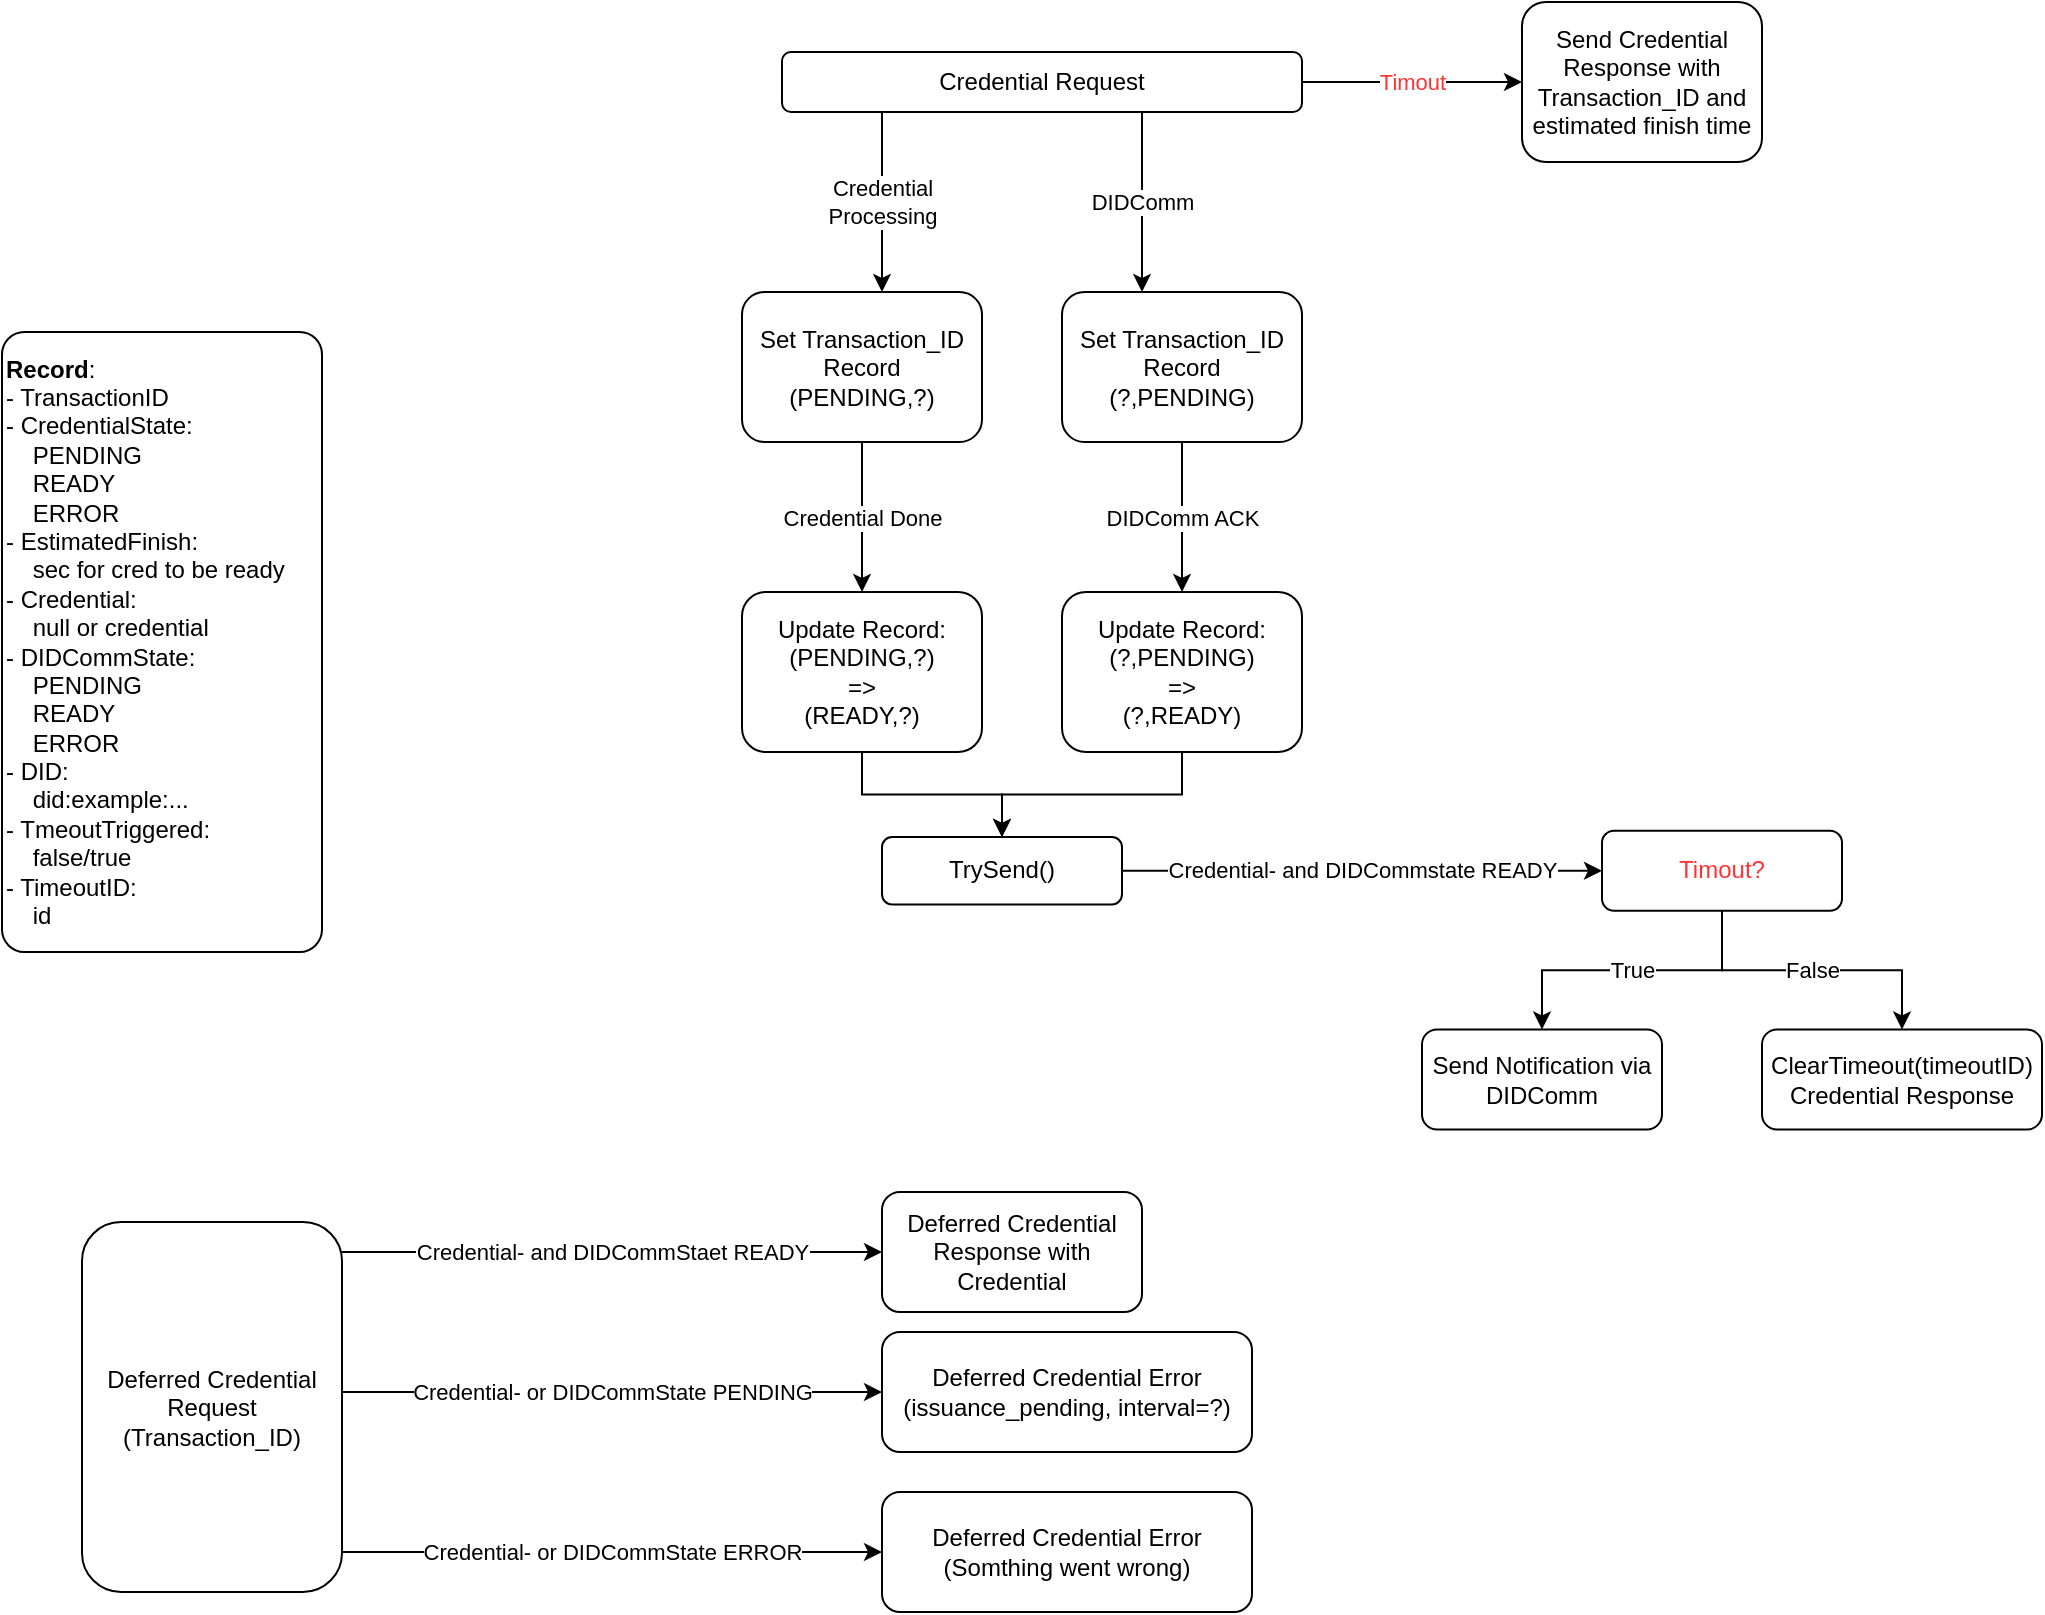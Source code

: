 <mxfile version="22.1.18" type="device">
  <diagram name="Seite-1" id="R79wlwKEMcs8Z8FNsgyE">
    <mxGraphModel dx="2261" dy="900" grid="1" gridSize="10" guides="1" tooltips="1" connect="1" arrows="1" fold="1" page="1" pageScale="1" pageWidth="827" pageHeight="1169" math="0" shadow="0">
      <root>
        <mxCell id="0" />
        <mxCell id="1" parent="0" />
        <mxCell id="-ZPo1rk-SbUIKT_IbPIJ-42" value="Timout" style="edgeStyle=orthogonalEdgeStyle;rounded=0;orthogonalLoop=1;jettySize=auto;html=1;fontColor=#FF3333;" edge="1" parent="1" source="-ZPo1rk-SbUIKT_IbPIJ-2" target="-ZPo1rk-SbUIKT_IbPIJ-40">
          <mxGeometry relative="1" as="geometry">
            <mxPoint x="490" y="55" as="targetPoint" />
          </mxGeometry>
        </mxCell>
        <mxCell id="-ZPo1rk-SbUIKT_IbPIJ-2" value="Credential Request" style="rounded=1;whiteSpace=wrap;html=1;" vertex="1" parent="1">
          <mxGeometry x="100" y="40" width="260" height="30" as="geometry" />
        </mxCell>
        <mxCell id="-ZPo1rk-SbUIKT_IbPIJ-8" value="False" style="edgeStyle=orthogonalEdgeStyle;rounded=0;orthogonalLoop=1;jettySize=auto;html=1;" edge="1" parent="1" source="-ZPo1rk-SbUIKT_IbPIJ-27" target="-ZPo1rk-SbUIKT_IbPIJ-9">
          <mxGeometry relative="1" as="geometry">
            <mxPoint x="420" y="388.75" as="sourcePoint" />
            <mxPoint x="420" y="183.75" as="targetPoint" />
          </mxGeometry>
        </mxCell>
        <mxCell id="-ZPo1rk-SbUIKT_IbPIJ-12" value="DIDComm" style="edgeStyle=orthogonalEdgeStyle;rounded=0;orthogonalLoop=1;jettySize=auto;html=1;" edge="1" parent="1" source="-ZPo1rk-SbUIKT_IbPIJ-2" target="-ZPo1rk-SbUIKT_IbPIJ-18">
          <mxGeometry relative="1" as="geometry">
            <mxPoint x="270" y="160" as="sourcePoint" />
            <Array as="points">
              <mxPoint x="280" y="110" />
              <mxPoint x="280" y="110" />
            </Array>
          </mxGeometry>
        </mxCell>
        <mxCell id="-ZPo1rk-SbUIKT_IbPIJ-14" value="Credential&lt;br&gt;Processing" style="edgeStyle=orthogonalEdgeStyle;rounded=0;orthogonalLoop=1;jettySize=auto;html=1;" edge="1" parent="1" source="-ZPo1rk-SbUIKT_IbPIJ-2" target="-ZPo1rk-SbUIKT_IbPIJ-11">
          <mxGeometry relative="1" as="geometry">
            <mxPoint x="190" y="160" as="sourcePoint" />
            <Array as="points">
              <mxPoint x="150" y="120" />
              <mxPoint x="150" y="120" />
            </Array>
          </mxGeometry>
        </mxCell>
        <mxCell id="-ZPo1rk-SbUIKT_IbPIJ-9" value="ClearTimeout(timeoutID)&lt;br&gt;Credential Response" style="rounded=1;whiteSpace=wrap;html=1;" vertex="1" parent="1">
          <mxGeometry x="590" y="528.75" width="140" height="50" as="geometry" />
        </mxCell>
        <mxCell id="-ZPo1rk-SbUIKT_IbPIJ-11" value="Set Transaction_ID Record&lt;br&gt;(PENDING,?)" style="rounded=1;whiteSpace=wrap;html=1;" vertex="1" parent="1">
          <mxGeometry x="80" y="160" width="120" height="75" as="geometry" />
        </mxCell>
        <mxCell id="-ZPo1rk-SbUIKT_IbPIJ-22" value="Credential Done" style="edgeStyle=orthogonalEdgeStyle;rounded=0;orthogonalLoop=1;jettySize=auto;html=1;" edge="1" parent="1" source="-ZPo1rk-SbUIKT_IbPIJ-11" target="-ZPo1rk-SbUIKT_IbPIJ-23">
          <mxGeometry relative="1" as="geometry">
            <mxPoint x="100" y="500" as="targetPoint" />
            <mxPoint x="80" y="380" as="sourcePoint" />
          </mxGeometry>
        </mxCell>
        <mxCell id="-ZPo1rk-SbUIKT_IbPIJ-25" value="DIDComm ACK" style="edgeStyle=orthogonalEdgeStyle;rounded=0;orthogonalLoop=1;jettySize=auto;html=1;" edge="1" parent="1" source="-ZPo1rk-SbUIKT_IbPIJ-18" target="-ZPo1rk-SbUIKT_IbPIJ-24">
          <mxGeometry relative="1" as="geometry">
            <mxPoint x="220" y="390" as="sourcePoint" />
          </mxGeometry>
        </mxCell>
        <mxCell id="-ZPo1rk-SbUIKT_IbPIJ-15" value="&lt;b&gt;Record&lt;/b&gt;:&lt;br&gt;- TransactionID&lt;br&gt;- CredentialState:&lt;br&gt;&lt;span style=&quot;&quot;&gt;&lt;span style=&quot;white-space: pre;&quot;&gt;&amp;nbsp;&amp;nbsp;&amp;nbsp;&amp;nbsp;&lt;/span&gt;&lt;/span&gt;PENDING&lt;br&gt;&lt;span style=&quot;&quot;&gt;&lt;span style=&quot;white-space: pre;&quot;&gt;&amp;nbsp;&amp;nbsp;&amp;nbsp;&amp;nbsp;&lt;/span&gt;&lt;/span&gt;READY&lt;br&gt;&lt;span style=&quot;&quot;&gt;&lt;span style=&quot;white-space: pre;&quot;&gt;&amp;nbsp;&amp;nbsp;&amp;nbsp;&amp;nbsp;&lt;/span&gt;&lt;/span&gt;ERROR&lt;br&gt;- EstimatedFinish:&lt;br&gt;&amp;nbsp; &amp;nbsp; sec for cred to be ready&lt;br&gt;- Credential:&lt;br&gt;&amp;nbsp; &amp;nbsp; null or credential&lt;br&gt;- DIDCommState:&lt;br&gt;&lt;span style=&quot;&quot;&gt;&lt;span style=&quot;white-space: pre;&quot;&gt;&amp;nbsp;&amp;nbsp;&amp;nbsp;&amp;nbsp;&lt;/span&gt;&lt;/span&gt;PENDING&lt;br&gt;&lt;span style=&quot;&quot;&gt;&lt;span style=&quot;white-space: pre;&quot;&gt;&amp;nbsp;&amp;nbsp;&amp;nbsp;&amp;nbsp;&lt;/span&gt;&lt;/span&gt;READY&lt;br&gt;&lt;span style=&quot;&quot;&gt;&lt;span style=&quot;white-space: pre;&quot;&gt;&amp;nbsp;&amp;nbsp;&amp;nbsp;&amp;nbsp;&lt;/span&gt;&lt;/span&gt;ERROR&lt;br&gt;&lt;div style=&quot;&quot;&gt;- DID:&lt;/div&gt;&lt;div style=&quot;&quot;&gt;&amp;nbsp; &amp;nbsp; did:example:...&lt;/div&gt;&lt;div style=&quot;&quot;&gt;- TmeoutTriggered:&lt;/div&gt;&lt;div style=&quot;&quot;&gt;&amp;nbsp; &amp;nbsp; false/true&lt;/div&gt;&lt;div style=&quot;&quot;&gt;- TimeoutID:&lt;/div&gt;&lt;div style=&quot;&quot;&gt;&amp;nbsp; &amp;nbsp; id&lt;/div&gt;" style="rounded=1;whiteSpace=wrap;html=1;align=left;arcSize=7;" vertex="1" parent="1">
          <mxGeometry x="-290" y="180" width="160" height="310" as="geometry" />
        </mxCell>
        <mxCell id="-ZPo1rk-SbUIKT_IbPIJ-18" value="Set Transaction_ID Record&lt;br&gt;(?,PENDING)" style="rounded=1;whiteSpace=wrap;html=1;" vertex="1" parent="1">
          <mxGeometry x="240" y="160" width="120" height="75" as="geometry" />
        </mxCell>
        <mxCell id="-ZPo1rk-SbUIKT_IbPIJ-47" style="edgeStyle=orthogonalEdgeStyle;rounded=0;orthogonalLoop=1;jettySize=auto;html=1;" edge="1" parent="1" source="-ZPo1rk-SbUIKT_IbPIJ-23" target="-ZPo1rk-SbUIKT_IbPIJ-46">
          <mxGeometry relative="1" as="geometry" />
        </mxCell>
        <mxCell id="-ZPo1rk-SbUIKT_IbPIJ-23" value="Update Record:&lt;br&gt;(PENDING,?)&lt;br&gt;=&amp;gt;&lt;br&gt;(READY,?)" style="rounded=1;whiteSpace=wrap;html=1;" vertex="1" parent="1">
          <mxGeometry x="80" y="310" width="120" height="80" as="geometry" />
        </mxCell>
        <mxCell id="-ZPo1rk-SbUIKT_IbPIJ-48" style="edgeStyle=orthogonalEdgeStyle;rounded=0;orthogonalLoop=1;jettySize=auto;html=1;" edge="1" parent="1" source="-ZPo1rk-SbUIKT_IbPIJ-24" target="-ZPo1rk-SbUIKT_IbPIJ-46">
          <mxGeometry relative="1" as="geometry" />
        </mxCell>
        <mxCell id="-ZPo1rk-SbUIKT_IbPIJ-24" value="Update Record:&lt;br&gt;(?,PENDING)&lt;br&gt;=&amp;gt;&lt;br&gt;(?,READY)" style="rounded=1;whiteSpace=wrap;html=1;" vertex="1" parent="1">
          <mxGeometry x="240" y="310" width="120" height="80" as="geometry" />
        </mxCell>
        <mxCell id="-ZPo1rk-SbUIKT_IbPIJ-43" value="True" style="edgeStyle=orthogonalEdgeStyle;rounded=0;orthogonalLoop=1;jettySize=auto;html=1;entryX=0.5;entryY=0;entryDx=0;entryDy=0;" edge="1" parent="1" source="-ZPo1rk-SbUIKT_IbPIJ-27" target="-ZPo1rk-SbUIKT_IbPIJ-41">
          <mxGeometry relative="1" as="geometry" />
        </mxCell>
        <mxCell id="-ZPo1rk-SbUIKT_IbPIJ-27" value="Timout?" style="rounded=1;whiteSpace=wrap;html=1;fontColor=#FF3333;" vertex="1" parent="1">
          <mxGeometry x="510" y="429.38" width="120" height="40" as="geometry" />
        </mxCell>
        <mxCell id="-ZPo1rk-SbUIKT_IbPIJ-36" value="Credential- and DIDCommStaet READY" style="edgeStyle=orthogonalEdgeStyle;rounded=0;orthogonalLoop=1;jettySize=auto;html=1;" edge="1" parent="1" source="-ZPo1rk-SbUIKT_IbPIJ-33" target="-ZPo1rk-SbUIKT_IbPIJ-34">
          <mxGeometry relative="1" as="geometry">
            <Array as="points">
              <mxPoint x="-60" y="640" />
              <mxPoint x="-60" y="640" />
            </Array>
          </mxGeometry>
        </mxCell>
        <mxCell id="-ZPo1rk-SbUIKT_IbPIJ-37" value="Credential- or DIDCommState PENDING" style="edgeStyle=orthogonalEdgeStyle;rounded=0;orthogonalLoop=1;jettySize=auto;html=1;" edge="1" parent="1" source="-ZPo1rk-SbUIKT_IbPIJ-33" target="-ZPo1rk-SbUIKT_IbPIJ-35">
          <mxGeometry relative="1" as="geometry">
            <Array as="points">
              <mxPoint x="40" y="710" />
              <mxPoint x="40" y="710" />
            </Array>
          </mxGeometry>
        </mxCell>
        <mxCell id="-ZPo1rk-SbUIKT_IbPIJ-39" value="Credential- or DIDCommState ERROR" style="edgeStyle=orthogonalEdgeStyle;rounded=0;orthogonalLoop=1;jettySize=auto;html=1;" edge="1" parent="1" source="-ZPo1rk-SbUIKT_IbPIJ-33" target="-ZPo1rk-SbUIKT_IbPIJ-38">
          <mxGeometry relative="1" as="geometry">
            <Array as="points">
              <mxPoint x="-50" y="790" />
              <mxPoint x="-50" y="790" />
            </Array>
          </mxGeometry>
        </mxCell>
        <mxCell id="-ZPo1rk-SbUIKT_IbPIJ-33" value="Deferred Credential Request (Transaction_ID)" style="rounded=1;whiteSpace=wrap;html=1;" vertex="1" parent="1">
          <mxGeometry x="-250" y="625" width="130" height="185" as="geometry" />
        </mxCell>
        <mxCell id="-ZPo1rk-SbUIKT_IbPIJ-34" value="Deferred Credential Response with Credential" style="rounded=1;whiteSpace=wrap;html=1;" vertex="1" parent="1">
          <mxGeometry x="150" y="610" width="130" height="60" as="geometry" />
        </mxCell>
        <mxCell id="-ZPo1rk-SbUIKT_IbPIJ-35" value="Deferred Credential Error (issuance_pending, interval=?)" style="rounded=1;whiteSpace=wrap;html=1;" vertex="1" parent="1">
          <mxGeometry x="150" y="680" width="185" height="60" as="geometry" />
        </mxCell>
        <mxCell id="-ZPo1rk-SbUIKT_IbPIJ-38" value="Deferred Credential Error (Somthing went wrong)" style="rounded=1;whiteSpace=wrap;html=1;" vertex="1" parent="1">
          <mxGeometry x="150" y="760" width="185" height="60" as="geometry" />
        </mxCell>
        <mxCell id="-ZPo1rk-SbUIKT_IbPIJ-40" value="Send Credential Response with Transaction_ID and estimated finish time" style="rounded=1;whiteSpace=wrap;html=1;" vertex="1" parent="1">
          <mxGeometry x="470" y="15" width="120" height="80" as="geometry" />
        </mxCell>
        <mxCell id="-ZPo1rk-SbUIKT_IbPIJ-41" value="Send Notification via DIDComm" style="rounded=1;whiteSpace=wrap;html=1;" vertex="1" parent="1">
          <mxGeometry x="420" y="528.75" width="120" height="50" as="geometry" />
        </mxCell>
        <mxCell id="-ZPo1rk-SbUIKT_IbPIJ-49" value="Credential- and DIDCommstate READY" style="edgeStyle=orthogonalEdgeStyle;rounded=0;orthogonalLoop=1;jettySize=auto;html=1;" edge="1" parent="1" source="-ZPo1rk-SbUIKT_IbPIJ-46" target="-ZPo1rk-SbUIKT_IbPIJ-27">
          <mxGeometry relative="1" as="geometry" />
        </mxCell>
        <mxCell id="-ZPo1rk-SbUIKT_IbPIJ-46" value="TrySend()" style="rounded=1;whiteSpace=wrap;html=1;" vertex="1" parent="1">
          <mxGeometry x="150" y="432.5" width="120" height="33.75" as="geometry" />
        </mxCell>
      </root>
    </mxGraphModel>
  </diagram>
</mxfile>

